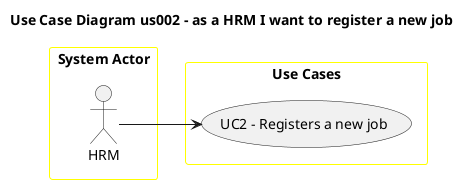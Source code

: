 @startuml
'skinparam monochrome true
skinparam packageStyle rectangle
'skinparam shadowing false

skinparam rectangle{
    BorderColor yellow
}

title Use Case Diagram us002 - as a HRM I want to register a new job

left to right direction

rectangle "System Actor" as actor {
    actor "HRM" as HumanResourceManager
}


rectangle "Use Cases" as usecases{
    usecase "UC2 - Registers a new job" as UC2
    HumanResourceManager --> UC2
}

@enduml